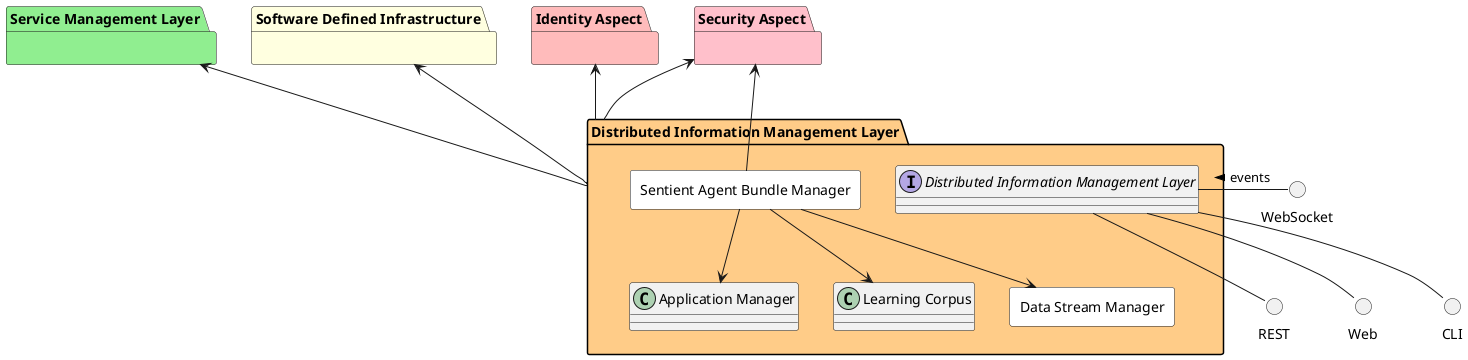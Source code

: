 @startuml


package "Software Defined Infrastructure" #lightyellow {

}

package "Service Management Layer" #lightgreen {

}

package "Security Aspect" #pink {

}

package "Identity Aspect" #ffbbbb {

}


package "Distributed Information Management Layer" #ffcc88 {

    interface "Distributed Information Management Layer" as i {
    
    
    }
}

circle REST
circle Web
circle CLI
circle WebSocket

i -down- Web
i -down- CLI
i -down- REST
WebSocket -left- i: events >

package "Distributed Information Management Layer" #ffcc88 {


rectangle "Data Stream Manager" #white {
}

rectangle "Sentient Agent Bundle Manager" #white {
}

    "Sentient Agent Bundle Manager" --> "Data Stream Manager"
    
    "Sentient Agent Bundle Manager" --> "Security Aspect"
    
    "Sentient Agent Bundle Manager" --> "Application Manager"
    
    "Sentient Agent Bundle Manager" --> "Learning Corpus"
    
}


    "Software Defined Infrastructure" <-- "Distributed Information Management Layer"

    "Service Management Layer" <-- "Distributed Information Management Layer"

    "Security Aspect" <-- "Distributed Information Management Layer"

    "Identity Aspect" <-- "Distributed Information Management Layer"


@enduml
